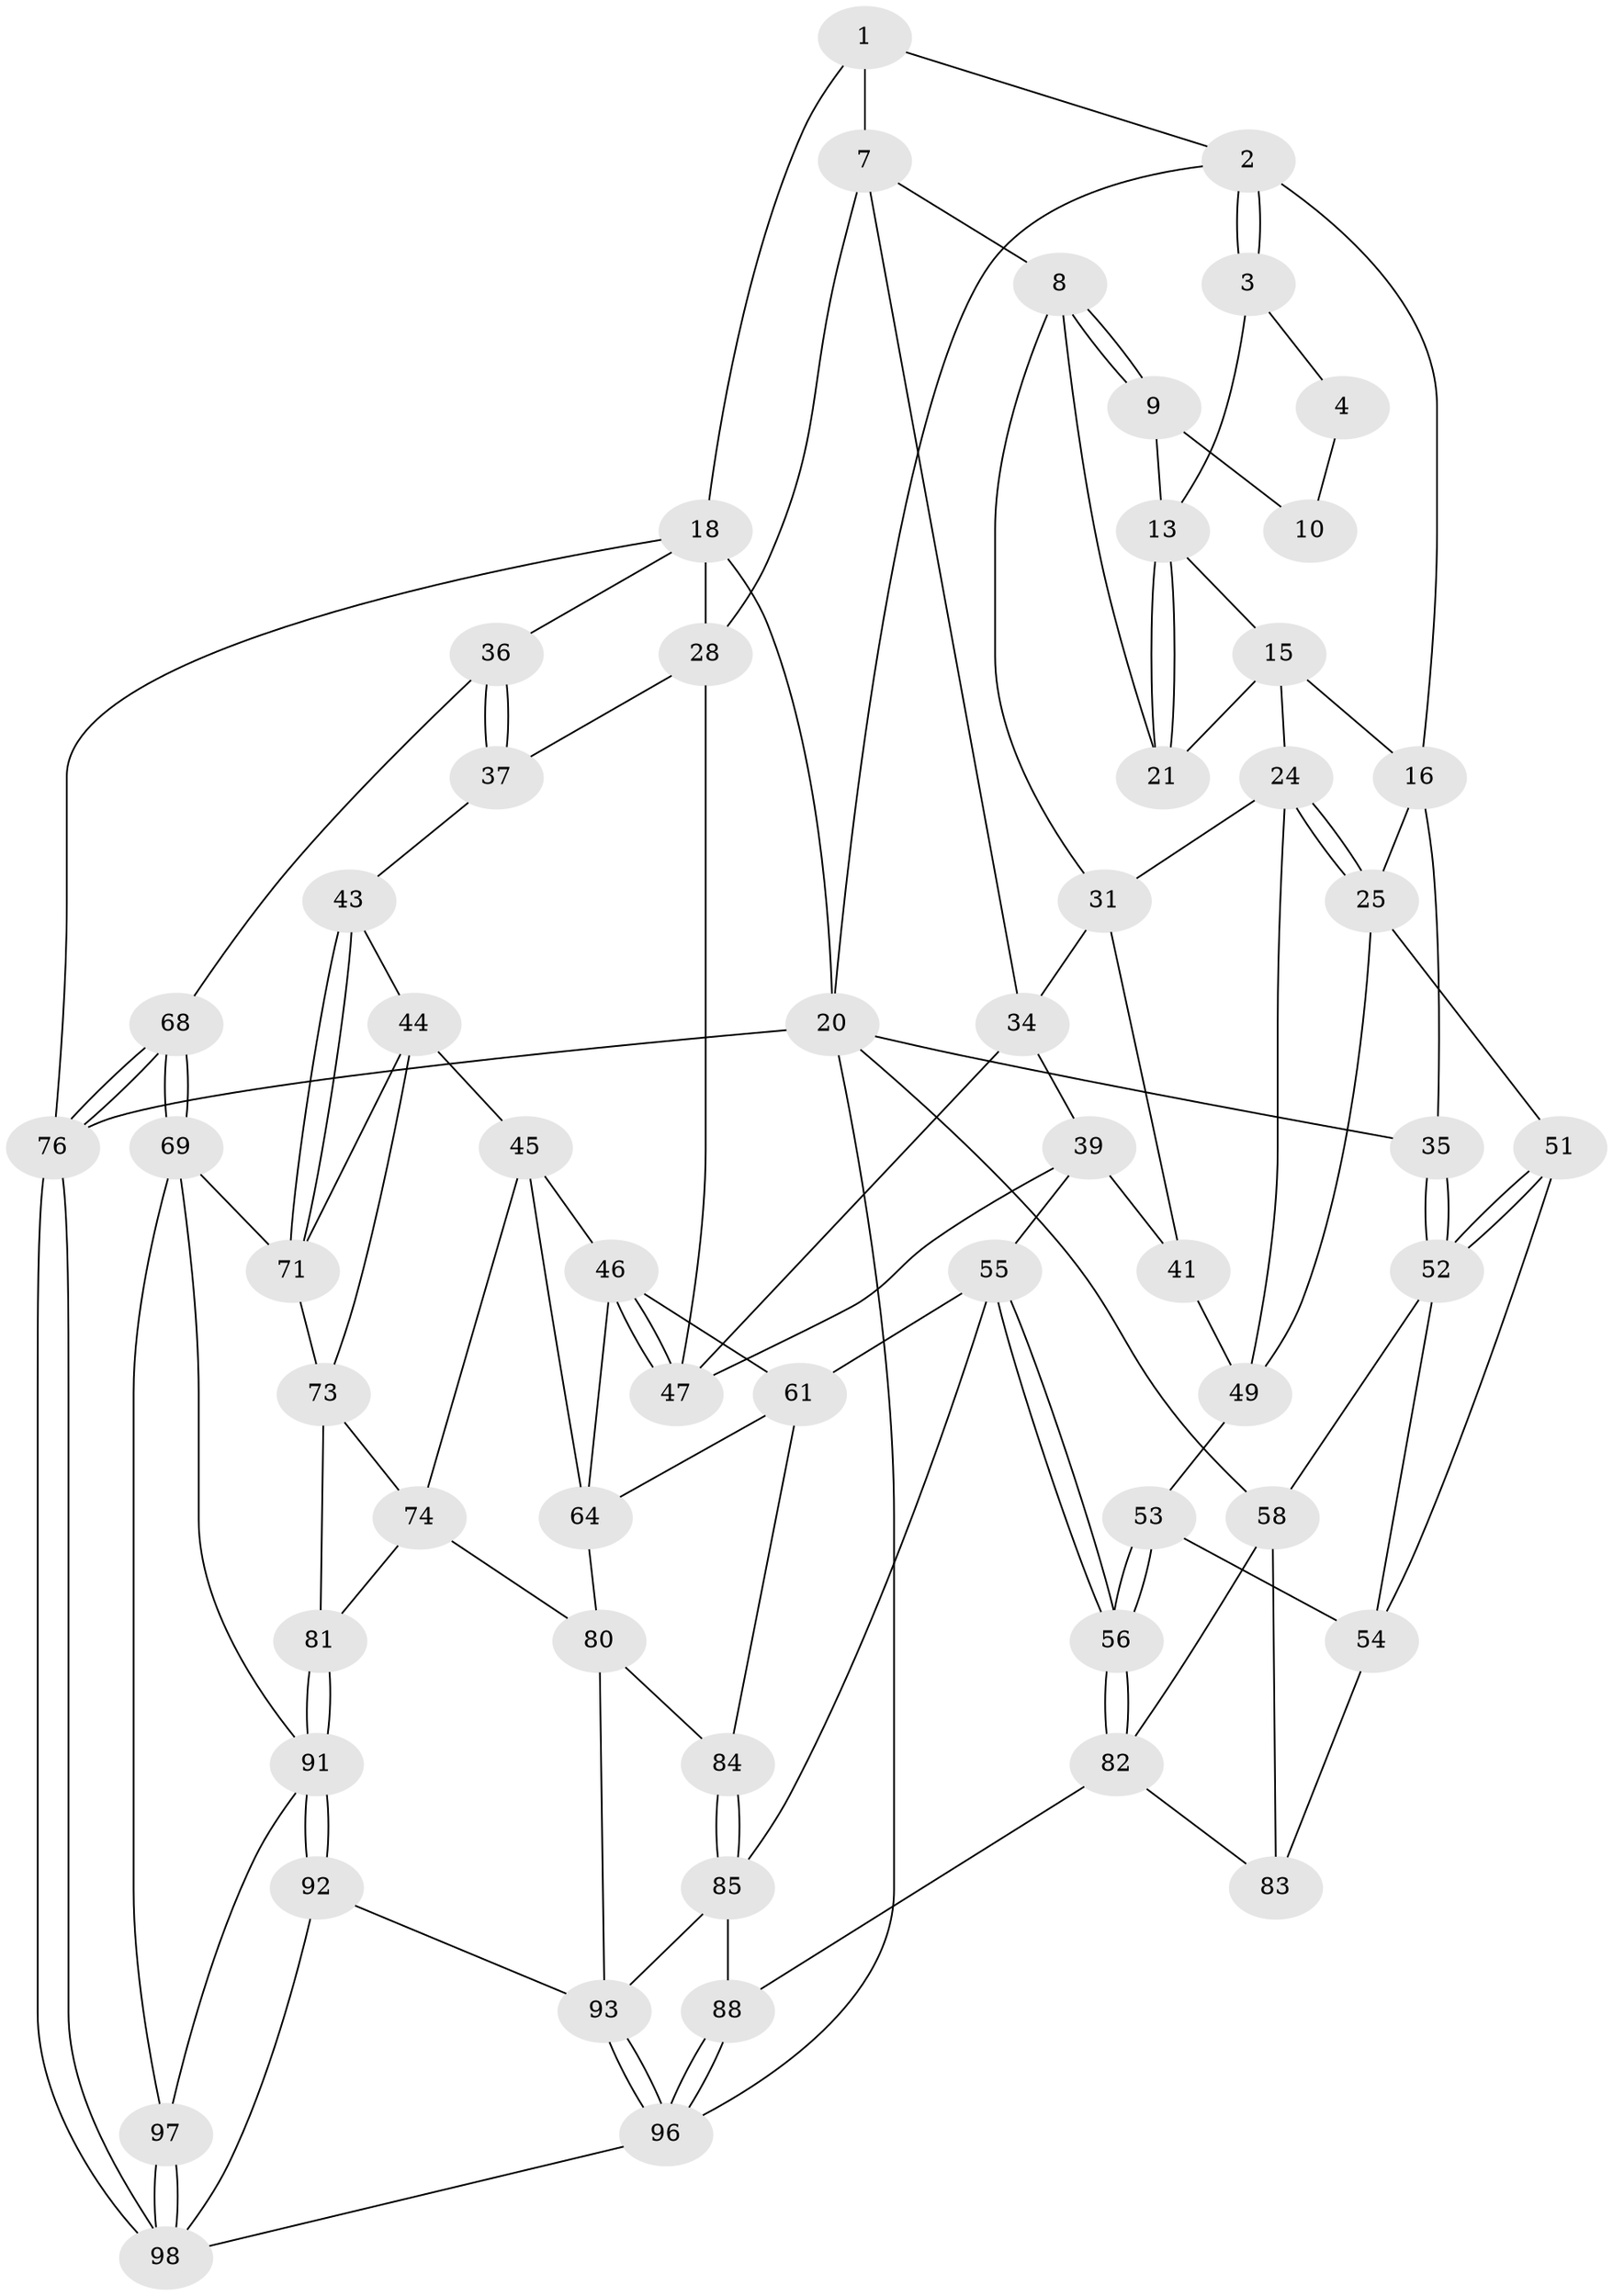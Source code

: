 // original degree distribution, {3: 0.02, 5: 0.54, 4: 0.23, 6: 0.21}
// Generated by graph-tools (version 1.1) at 2025/11/02/27/25 16:11:57]
// undirected, 58 vertices, 127 edges
graph export_dot {
graph [start="1"]
  node [color=gray90,style=filled];
  1 [pos="+0.39308952851754425+0",super="+6"];
  2 [pos="+0.08824872987558671+0",super="+17"];
  3 [pos="+0.09601163932915589+0"];
  4 [pos="+0.32681255659793296+0.03059046133817095",super="+5"];
  7 [pos="+0.6123596040293257+0.047623667126362984",super="+30"];
  8 [pos="+0.47369150123710946+0.09055324579665526",super="+23"];
  9 [pos="+0.40590393510134737+0.0724562657079383",super="+12"];
  10 [pos="+0.3841640588583406+0",super="+11"];
  13 [pos="+0.30296005310071594+0.09858704666443523",super="+14"];
  15 [pos="+0.19699368860627314+0.11428581031986187",super="+22"];
  16 [pos="+0.12277743229105403+0.10905450280662128",super="+27"];
  18 [pos="+1+0",super="+19"];
  20 [pos="+0+0",super="+59"];
  21 [pos="+0.294218095905874+0.12123116899538608"];
  24 [pos="+0.2388873871506266+0.23613804855343715",super="+33"];
  25 [pos="+0.14265970689119542+0.2675689319551601",super="+26"];
  28 [pos="+0.8731286338710504+0.1887386062741576",super="+29"];
  31 [pos="+0.4052042015364844+0.2245919989245814",super="+32"];
  34 [pos="+0.413439905020664+0.2303404915855763",super="+38"];
  35 [pos="+0+0"];
  36 [pos="+1+0.2647110281236189",super="+67"];
  37 [pos="+0.8846579859811268+0.20998082330823206",super="+42"];
  39 [pos="+0.44230196695628643+0.3702980705417888",super="+40"];
  41 [pos="+0.3495606961128366+0.36402375652062924"];
  43 [pos="+0.8955072040671688+0.378937125231079"];
  44 [pos="+0.8721778906660212+0.3901897584558674",super="+72"];
  45 [pos="+0.763021700923495+0.36933271205113316",super="+63"];
  46 [pos="+0.6542986499297031+0.30653918823522086",super="+60"];
  47 [pos="+0.6473069717388228+0.29055986558051",super="+48"];
  49 [pos="+0.2573491501092425+0.339471732185014",super="+50"];
  51 [pos="+0.040746142200890345+0.30726860642428716"];
  52 [pos="+0+0.34632974070350603",super="+57"];
  53 [pos="+0.21902815561275601+0.47852081709066613"];
  54 [pos="+0.15616409543980567+0.4722438224199798",super="+77"];
  55 [pos="+0.38592564995149+0.47893656887445923",super="+62"];
  56 [pos="+0.2549593053603961+0.5041121727417864"];
  58 [pos="+0+1",super="+90"];
  61 [pos="+0.4521426508888228+0.49988527992132564",super="+66"];
  64 [pos="+0.6366950038701721+0.42189955672198953",super="+65"];
  68 [pos="+1+0.6577870127909564"];
  69 [pos="+1+0.6537832313041687",super="+70"];
  71 [pos="+1+0.6201778109069924",super="+75"];
  73 [pos="+0.7966665424009614+0.5270419011064105",super="+78"];
  74 [pos="+0.725356912991173+0.5298781014393226",super="+79"];
  76 [pos="+1+1"];
  80 [pos="+0.6163824188507929+0.588946033563949",super="+87"];
  81 [pos="+0.7904307942830809+0.6771984010506932"];
  82 [pos="+0.2248588117025253+0.6040129687254141",super="+89"];
  83 [pos="+0.139120475321496+0.620333489164206"];
  84 [pos="+0.5032480615483451+0.6395191594325952"];
  85 [pos="+0.4306780686821371+0.735566695769494",super="+86"];
  88 [pos="+0.394253994897773+0.7585957831480605"];
  91 [pos="+0.783434597363732+0.7564068935646148",super="+95"];
  92 [pos="+0.696938021500108+0.7770458530116595"];
  93 [pos="+0.6670926246922898+0.7719622973316469",super="+94"];
  96 [pos="+0.49236517813360287+0.9574708473389137",super="+100"];
  97 [pos="+0.8628171445397926+0.8437726220235752"];
  98 [pos="+1+1",super="+99"];
  1 -- 2;
  1 -- 18;
  1 -- 7;
  2 -- 3;
  2 -- 3;
  2 -- 16;
  2 -- 20;
  3 -- 4;
  3 -- 13;
  4 -- 10 [weight=2];
  7 -- 8;
  7 -- 34;
  7 -- 28;
  8 -- 9;
  8 -- 9;
  8 -- 21;
  8 -- 31;
  9 -- 10 [weight=2];
  9 -- 13;
  13 -- 21;
  13 -- 21;
  13 -- 15;
  15 -- 16;
  15 -- 24;
  15 -- 21;
  16 -- 25;
  16 -- 35;
  18 -- 28;
  18 -- 20;
  18 -- 36;
  18 -- 76;
  20 -- 35;
  20 -- 96;
  20 -- 58;
  20 -- 76;
  24 -- 25;
  24 -- 25;
  24 -- 49;
  24 -- 31;
  25 -- 51;
  25 -- 49;
  28 -- 37;
  28 -- 47;
  31 -- 34;
  31 -- 41;
  34 -- 39;
  34 -- 47;
  35 -- 52;
  35 -- 52;
  36 -- 37 [weight=2];
  36 -- 37;
  36 -- 68;
  37 -- 43;
  39 -- 47;
  39 -- 41;
  39 -- 55;
  41 -- 49;
  43 -- 44;
  43 -- 71;
  43 -- 71;
  44 -- 45;
  44 -- 73;
  44 -- 71;
  45 -- 46;
  45 -- 64;
  45 -- 74;
  46 -- 47;
  46 -- 47;
  46 -- 64;
  46 -- 61;
  49 -- 53;
  51 -- 52;
  51 -- 52;
  51 -- 54;
  52 -- 58;
  52 -- 54;
  53 -- 54;
  53 -- 56;
  53 -- 56;
  54 -- 83;
  55 -- 56;
  55 -- 56;
  55 -- 61;
  55 -- 85;
  56 -- 82;
  56 -- 82;
  58 -- 83;
  58 -- 82;
  61 -- 64;
  61 -- 84;
  64 -- 80;
  68 -- 69;
  68 -- 69;
  68 -- 76;
  68 -- 76;
  69 -- 97;
  69 -- 71;
  69 -- 91;
  71 -- 73;
  73 -- 74;
  73 -- 81;
  74 -- 80;
  74 -- 81;
  76 -- 98;
  76 -- 98;
  80 -- 84;
  80 -- 93;
  81 -- 91;
  81 -- 91;
  82 -- 83;
  82 -- 88;
  84 -- 85;
  84 -- 85;
  85 -- 88;
  85 -- 93;
  88 -- 96;
  88 -- 96;
  91 -- 92;
  91 -- 92;
  91 -- 97;
  92 -- 93;
  92 -- 98;
  93 -- 96;
  93 -- 96;
  96 -- 98;
  97 -- 98;
  97 -- 98;
}
